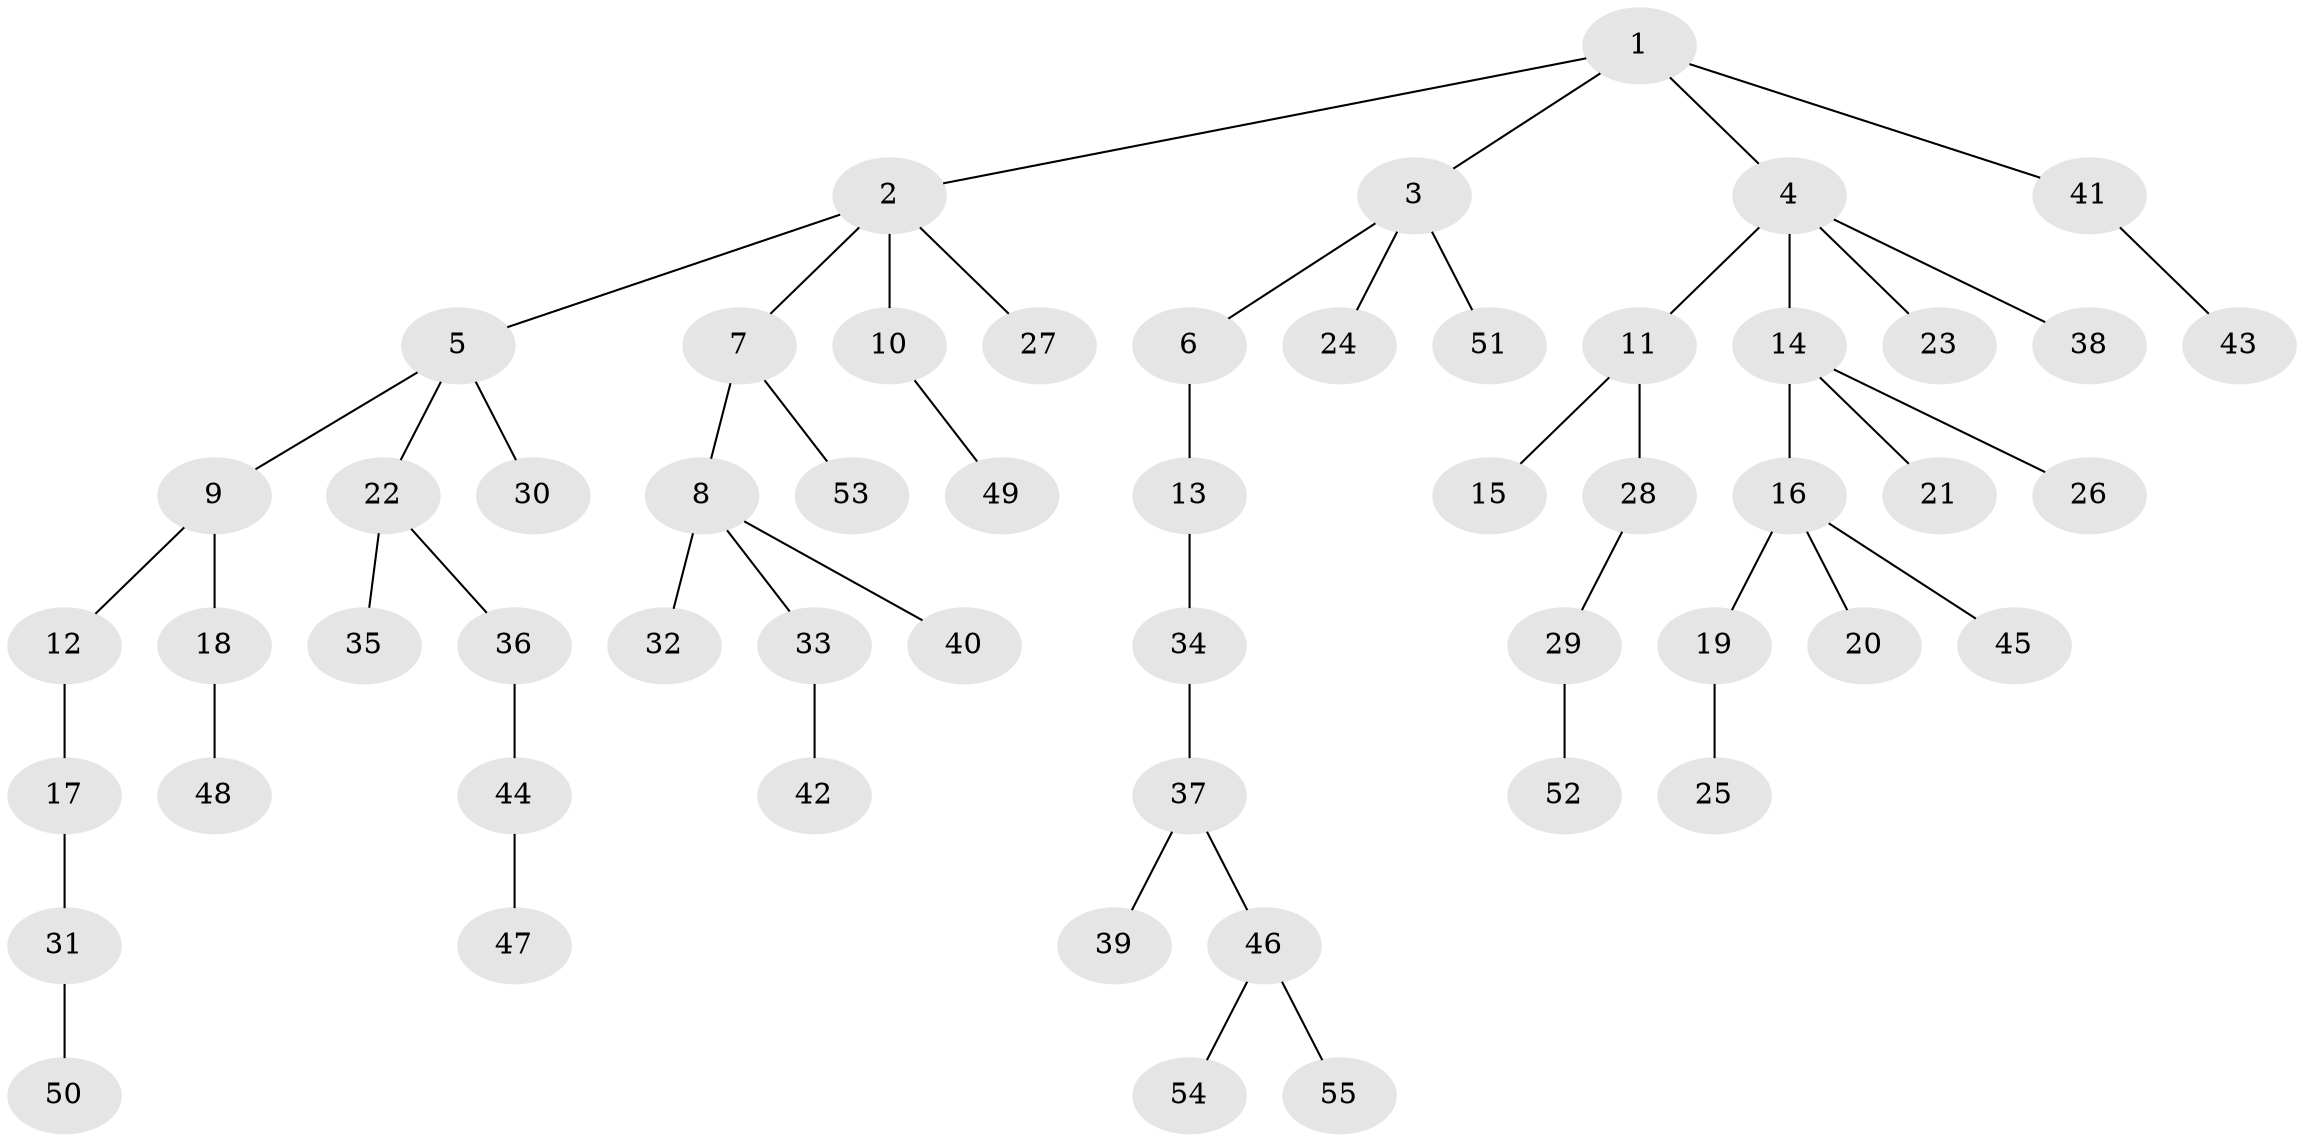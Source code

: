 // coarse degree distribution, {7: 0.02631578947368421, 3: 0.10526315789473684, 8: 0.02631578947368421, 4: 0.05263157894736842, 2: 0.23684210526315788, 1: 0.5526315789473685}
// Generated by graph-tools (version 1.1) at 2025/19/03/04/25 18:19:03]
// undirected, 55 vertices, 54 edges
graph export_dot {
graph [start="1"]
  node [color=gray90,style=filled];
  1;
  2;
  3;
  4;
  5;
  6;
  7;
  8;
  9;
  10;
  11;
  12;
  13;
  14;
  15;
  16;
  17;
  18;
  19;
  20;
  21;
  22;
  23;
  24;
  25;
  26;
  27;
  28;
  29;
  30;
  31;
  32;
  33;
  34;
  35;
  36;
  37;
  38;
  39;
  40;
  41;
  42;
  43;
  44;
  45;
  46;
  47;
  48;
  49;
  50;
  51;
  52;
  53;
  54;
  55;
  1 -- 2;
  1 -- 3;
  1 -- 4;
  1 -- 41;
  2 -- 5;
  2 -- 7;
  2 -- 10;
  2 -- 27;
  3 -- 6;
  3 -- 24;
  3 -- 51;
  4 -- 11;
  4 -- 14;
  4 -- 23;
  4 -- 38;
  5 -- 9;
  5 -- 22;
  5 -- 30;
  6 -- 13;
  7 -- 8;
  7 -- 53;
  8 -- 32;
  8 -- 33;
  8 -- 40;
  9 -- 12;
  9 -- 18;
  10 -- 49;
  11 -- 15;
  11 -- 28;
  12 -- 17;
  13 -- 34;
  14 -- 16;
  14 -- 21;
  14 -- 26;
  16 -- 19;
  16 -- 20;
  16 -- 45;
  17 -- 31;
  18 -- 48;
  19 -- 25;
  22 -- 35;
  22 -- 36;
  28 -- 29;
  29 -- 52;
  31 -- 50;
  33 -- 42;
  34 -- 37;
  36 -- 44;
  37 -- 39;
  37 -- 46;
  41 -- 43;
  44 -- 47;
  46 -- 54;
  46 -- 55;
}
